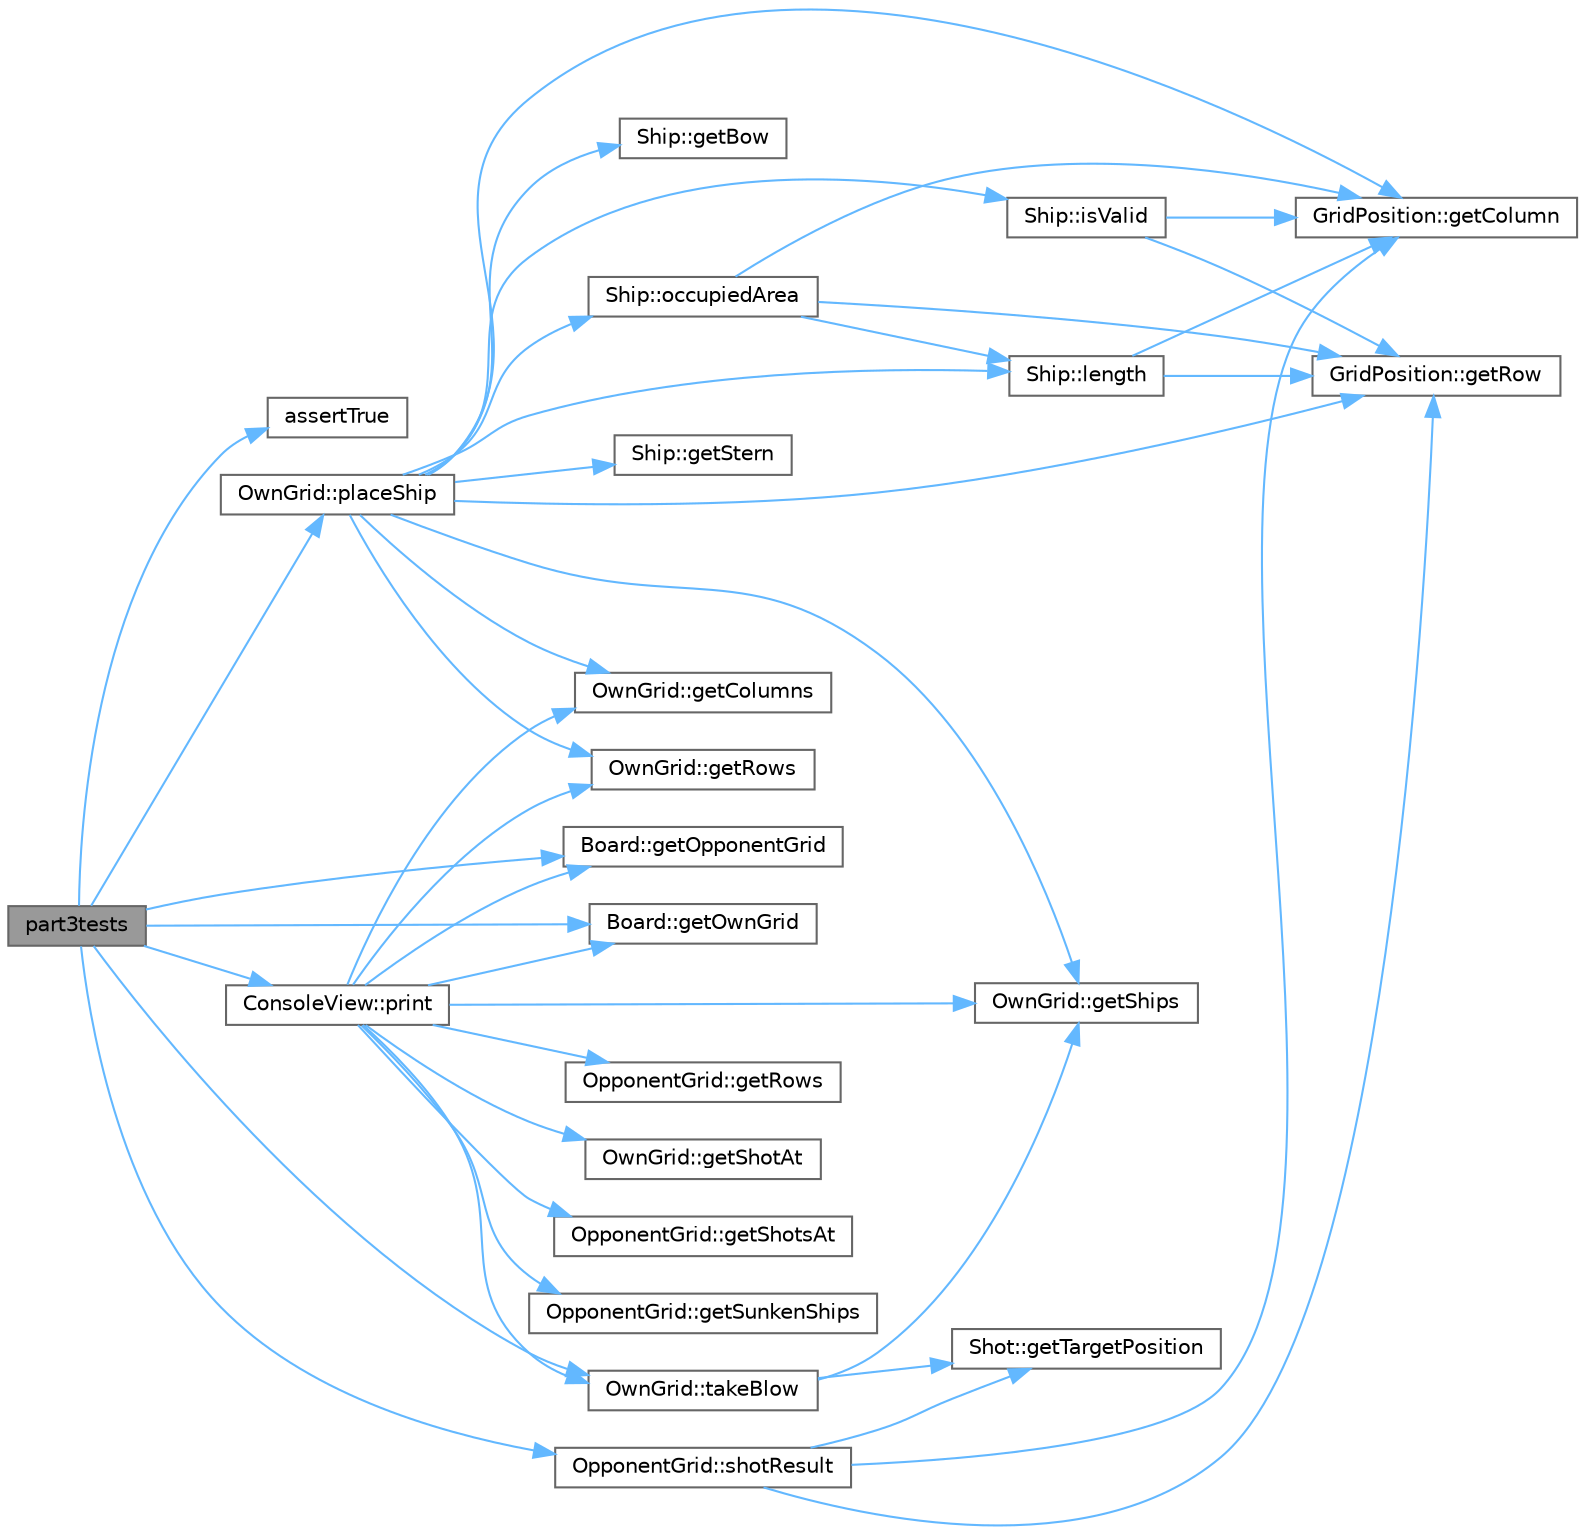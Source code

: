 digraph "part3tests"
{
 // LATEX_PDF_SIZE
  bgcolor="transparent";
  edge [fontname=Helvetica,fontsize=10,labelfontname=Helvetica,labelfontsize=10];
  node [fontname=Helvetica,fontsize=10,shape=box,height=0.2,width=0.4];
  rankdir="LR";
  Node1 [id="Node000001",label="part3tests",height=0.2,width=0.4,color="gray40", fillcolor="grey60", style="filled", fontcolor="black",tooltip="Function to execute Part 3 tests."];
  Node1 -> Node2 [id="edge1_Node000001_Node000002",color="steelblue1",style="solid",tooltip=" "];
  Node2 [id="Node000002",label="assertTrue",height=0.2,width=0.4,color="grey40", fillcolor="white", style="filled",URL="$_all_tests_8h.html#ae67491ba9e5f515797c8e8501e4b0d94",tooltip="Custom assertion function to check the given condition."];
  Node1 -> Node3 [id="edge2_Node000001_Node000003",color="steelblue1",style="solid",tooltip=" "];
  Node3 [id="Node000003",label="Board::getOpponentGrid",height=0.2,width=0.4,color="grey40", fillcolor="white", style="filled",URL="$class_board.html#af86e9399a067abdc7fc5ea95df8ff796",tooltip="Getter function to access the board's opponentGrid."];
  Node1 -> Node4 [id="edge3_Node000001_Node000004",color="steelblue1",style="solid",tooltip=" "];
  Node4 [id="Node000004",label="Board::getOwnGrid",height=0.2,width=0.4,color="grey40", fillcolor="white", style="filled",URL="$class_board.html#a0d975795db53917d0ef1fae0352bdf4c",tooltip="Getter function to access the board's ownGrid."];
  Node1 -> Node5 [id="edge4_Node000001_Node000005",color="steelblue1",style="solid",tooltip=" "];
  Node5 [id="Node000005",label="OwnGrid::placeShip",height=0.2,width=0.4,color="grey40", fillcolor="white", style="filled",URL="$class_own_grid.html#a4d300fd420ba12190101826c4ac4ad9f",tooltip="Place a ship on the grid."];
  Node5 -> Node6 [id="edge5_Node000005_Node000006",color="steelblue1",style="solid",tooltip=" "];
  Node6 [id="Node000006",label="Ship::getBow",height=0.2,width=0.4,color="grey40", fillcolor="white", style="filled",URL="$class_ship.html#a1ee62ed4eab857250181ad6dd129936f",tooltip="Gets the bow position of the ship."];
  Node5 -> Node7 [id="edge6_Node000005_Node000007",color="steelblue1",style="solid",tooltip=" "];
  Node7 [id="Node000007",label="GridPosition::getColumn",height=0.2,width=0.4,color="grey40", fillcolor="white", style="filled",URL="$class_grid_position.html#a8fb0a647043e8b5d9babb338a182a470",tooltip="Get the column of the GridPosition."];
  Node5 -> Node8 [id="edge7_Node000005_Node000008",color="steelblue1",style="solid",tooltip=" "];
  Node8 [id="Node000008",label="OwnGrid::getColumns",height=0.2,width=0.4,color="grey40", fillcolor="white", style="filled",URL="$class_own_grid.html#a8c6b6770bf6fba175c4fe07f86d18f6e",tooltip="Get the number of columns in the grid."];
  Node5 -> Node9 [id="edge8_Node000005_Node000009",color="steelblue1",style="solid",tooltip=" "];
  Node9 [id="Node000009",label="GridPosition::getRow",height=0.2,width=0.4,color="grey40", fillcolor="white", style="filled",URL="$class_grid_position.html#a2f3ba3cebd9c9858cdd056a450399567",tooltip="Get the row of the GridPosition."];
  Node5 -> Node10 [id="edge9_Node000005_Node000010",color="steelblue1",style="solid",tooltip=" "];
  Node10 [id="Node000010",label="OwnGrid::getRows",height=0.2,width=0.4,color="grey40", fillcolor="white", style="filled",URL="$class_own_grid.html#aac5141fb7ede14bd7221b0c6f3c3c2ec",tooltip="Get the number of rows in the grid."];
  Node5 -> Node11 [id="edge10_Node000005_Node000011",color="steelblue1",style="solid",tooltip=" "];
  Node11 [id="Node000011",label="OwnGrid::getShips",height=0.2,width=0.4,color="grey40", fillcolor="white", style="filled",URL="$class_own_grid.html#a04d41c2fb352449d03e01d382d339505",tooltip="Get the vector of ships placed on the grid."];
  Node5 -> Node12 [id="edge11_Node000005_Node000012",color="steelblue1",style="solid",tooltip=" "];
  Node12 [id="Node000012",label="Ship::getStern",height=0.2,width=0.4,color="grey40", fillcolor="white", style="filled",URL="$class_ship.html#a06d805506287412caa3874f133493fb0",tooltip="Gets the stern position of the ship."];
  Node5 -> Node13 [id="edge12_Node000005_Node000013",color="steelblue1",style="solid",tooltip=" "];
  Node13 [id="Node000013",label="Ship::isValid",height=0.2,width=0.4,color="grey40", fillcolor="white", style="filled",URL="$class_ship.html#aca8795b8400236c49c6dd8de36abd767",tooltip="Checks if the ship is valid."];
  Node13 -> Node7 [id="edge13_Node000013_Node000007",color="steelblue1",style="solid",tooltip=" "];
  Node13 -> Node9 [id="edge14_Node000013_Node000009",color="steelblue1",style="solid",tooltip=" "];
  Node5 -> Node14 [id="edge15_Node000005_Node000014",color="steelblue1",style="solid",tooltip=" "];
  Node14 [id="Node000014",label="Ship::length",height=0.2,width=0.4,color="grey40", fillcolor="white", style="filled",URL="$class_ship.html#af1d2980cb6973d6370ab48ec50cea42c",tooltip="Calculates the length of the ship."];
  Node14 -> Node7 [id="edge16_Node000014_Node000007",color="steelblue1",style="solid",tooltip=" "];
  Node14 -> Node9 [id="edge17_Node000014_Node000009",color="steelblue1",style="solid",tooltip=" "];
  Node5 -> Node15 [id="edge18_Node000005_Node000015",color="steelblue1",style="solid",tooltip=" "];
  Node15 [id="Node000015",label="Ship::occupiedArea",height=0.2,width=0.4,color="grey40", fillcolor="white", style="filled",URL="$class_ship.html#a86123be99e8d177bf905681326063a18",tooltip="Calculates the set of positions occupied by the ship."];
  Node15 -> Node7 [id="edge19_Node000015_Node000007",color="steelblue1",style="solid",tooltip=" "];
  Node15 -> Node9 [id="edge20_Node000015_Node000009",color="steelblue1",style="solid",tooltip=" "];
  Node15 -> Node14 [id="edge21_Node000015_Node000014",color="steelblue1",style="solid",tooltip=" "];
  Node1 -> Node16 [id="edge22_Node000001_Node000016",color="steelblue1",style="solid",tooltip=" "];
  Node16 [id="Node000016",label="ConsoleView::print",height=0.2,width=0.4,color="grey40", fillcolor="white", style="filled",URL="$class_console_view.html#a9d4983b8b859d856c8c1cd6887e05bc1",tooltip="Print the game board to the console."];
  Node16 -> Node8 [id="edge23_Node000016_Node000008",color="steelblue1",style="solid",tooltip=" "];
  Node16 -> Node3 [id="edge24_Node000016_Node000003",color="steelblue1",style="solid",tooltip=" "];
  Node16 -> Node4 [id="edge25_Node000016_Node000004",color="steelblue1",style="solid",tooltip=" "];
  Node16 -> Node17 [id="edge26_Node000016_Node000017",color="steelblue1",style="solid",tooltip=" "];
  Node17 [id="Node000017",label="OpponentGrid::getRows",height=0.2,width=0.4,color="grey40", fillcolor="white", style="filled",URL="$class_opponent_grid.html#af0720c5c5f825193244036431e5ec949",tooltip="Gets the number of rows in the opponent grid."];
  Node16 -> Node10 [id="edge27_Node000016_Node000010",color="steelblue1",style="solid",tooltip=" "];
  Node16 -> Node11 [id="edge28_Node000016_Node000011",color="steelblue1",style="solid",tooltip=" "];
  Node16 -> Node18 [id="edge29_Node000016_Node000018",color="steelblue1",style="solid",tooltip=" "];
  Node18 [id="Node000018",label="OwnGrid::getShotAt",height=0.2,width=0.4,color="grey40", fillcolor="white", style="filled",URL="$class_own_grid.html#ab62e889f15234b8889829bdad3cd9f12",tooltip="Get the set of positions where shots have been taken."];
  Node16 -> Node19 [id="edge30_Node000016_Node000019",color="steelblue1",style="solid",tooltip=" "];
  Node19 [id="Node000019",label="OpponentGrid::getShotsAt",height=0.2,width=0.4,color="grey40", fillcolor="white", style="filled",URL="$class_opponent_grid.html#abd08e6d3c3051be99526694518a8732e",tooltip="Gets the map of shots fired at the opponent grid and their impacts."];
  Node16 -> Node20 [id="edge31_Node000016_Node000020",color="steelblue1",style="solid",tooltip=" "];
  Node20 [id="Node000020",label="OpponentGrid::getSunkenShips",height=0.2,width=0.4,color="grey40", fillcolor="white", style="filled",URL="$class_opponent_grid.html#a0faae11048bc1fd478d5786982a65948",tooltip="Gets the vector of sunken ships on the opponent grid."];
  Node16 -> Node21 [id="edge32_Node000016_Node000021",color="steelblue1",style="solid",tooltip=" "];
  Node21 [id="Node000021",label="OwnGrid::takeBlow",height=0.2,width=0.4,color="grey40", fillcolor="white", style="filled",URL="$class_own_grid.html#a2a3f334d063ee081ae9b2eecb3d97643",tooltip="Take a shot at the grid."];
  Node21 -> Node11 [id="edge33_Node000021_Node000011",color="steelblue1",style="solid",tooltip=" "];
  Node21 -> Node22 [id="edge34_Node000021_Node000022",color="steelblue1",style="solid",tooltip=" "];
  Node22 [id="Node000022",label="Shot::getTargetPosition",height=0.2,width=0.4,color="grey40", fillcolor="white", style="filled",URL="$class_shot.html#a8eeca9f93c72b7b63f529ee529a36d13",tooltip="Gets the target position of the shot."];
  Node1 -> Node23 [id="edge35_Node000001_Node000023",color="steelblue1",style="solid",tooltip=" "];
  Node23 [id="Node000023",label="OpponentGrid::shotResult",height=0.2,width=0.4,color="grey40", fillcolor="white", style="filled",URL="$class_opponent_grid.html#ab3c4c16ad0f41f84c78d495b31678e76",tooltip="Processes the result of a shot on the opponent grid."];
  Node23 -> Node7 [id="edge36_Node000023_Node000007",color="steelblue1",style="solid",tooltip=" "];
  Node23 -> Node9 [id="edge37_Node000023_Node000009",color="steelblue1",style="solid",tooltip=" "];
  Node23 -> Node22 [id="edge38_Node000023_Node000022",color="steelblue1",style="solid",tooltip=" "];
  Node1 -> Node21 [id="edge39_Node000001_Node000021",color="steelblue1",style="solid",tooltip=" "];
}
